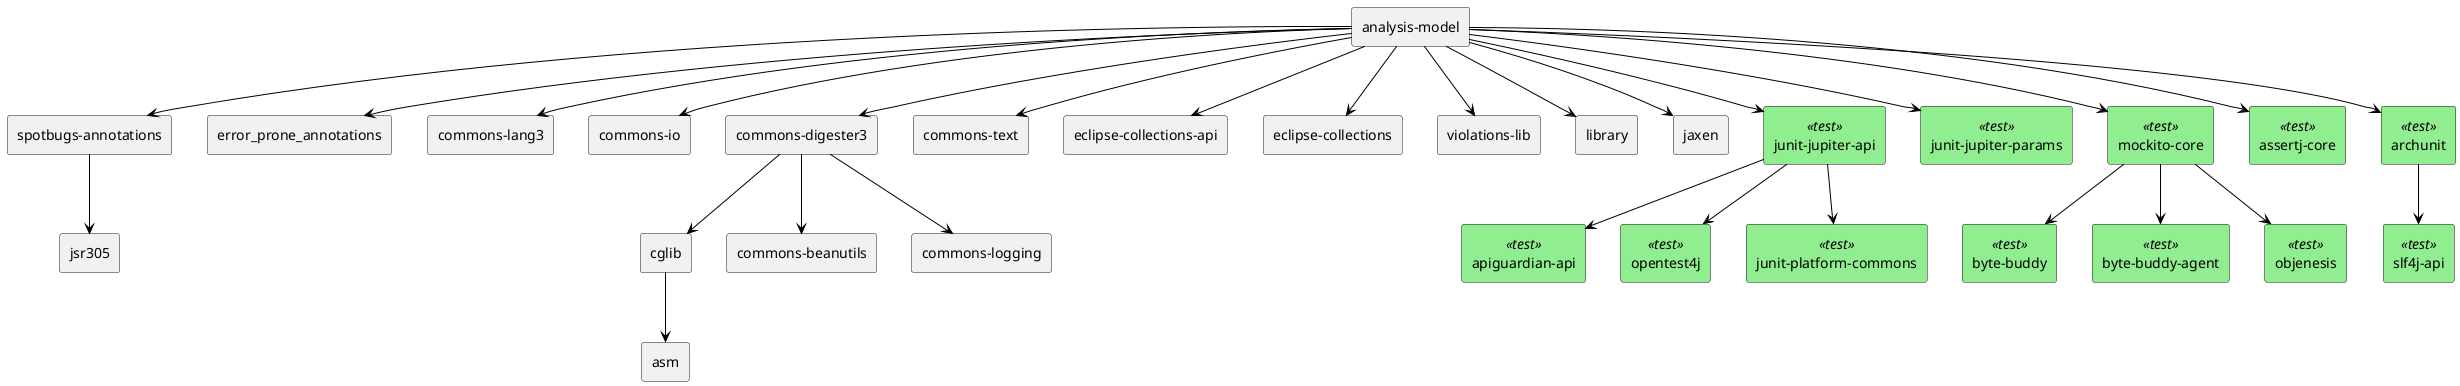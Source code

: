 @startuml
skinparam rectangle {
  BackgroundColor<<test>> lightGreen
  BackgroundColor<<runtime>> lightBlue
  BackgroundColor<<provided>> lightGray
}
rectangle "spotbugs-annotations" as com_github_spotbugs_spotbugs_annotations_jar
rectangle "jsr305" as com_google_code_findbugs_jsr305_jar
rectangle "analysis-model" as edu_hm_hafner_analysis_model_jar
rectangle "error_prone_annotations" as com_google_errorprone_error_prone_annotations_jar
rectangle "commons-lang3" as org_apache_commons_commons_lang3_jar
rectangle "commons-io" as commons_io_commons_io_jar
rectangle "cglib" as cglib_cglib_jar
rectangle "asm" as asm_asm_jar
rectangle "commons-digester3" as org_apache_commons_commons_digester3_jar
rectangle "commons-beanutils" as commons_beanutils_commons_beanutils_jar
rectangle "commons-logging" as commons_logging_commons_logging_jar
rectangle "commons-text" as org_apache_commons_commons_text_jar
rectangle "eclipse-collections-api" as org_eclipse_collections_eclipse_collections_api_jar
rectangle "eclipse-collections" as org_eclipse_collections_eclipse_collections_jar
rectangle "violations-lib" as se_bjurr_violations_violations_lib_jar
rectangle "library" as org_jvnet_hudson_plugins_findbugs_library_jar
rectangle "jaxen" as jaxen_jaxen_jar
rectangle "junit-jupiter-api" as org_junit_jupiter_junit_jupiter_api_jar<<test>>
rectangle "apiguardian-api" as org_apiguardian_apiguardian_api_jar<<test>>
rectangle "opentest4j" as org_opentest4j_opentest4j_jar<<test>>
rectangle "junit-platform-commons" as org_junit_platform_junit_platform_commons_jar<<test>>
rectangle "junit-jupiter-params" as org_junit_jupiter_junit_jupiter_params_jar<<test>>
rectangle "mockito-core" as org_mockito_mockito_core_jar<<test>>
rectangle "byte-buddy" as net_bytebuddy_byte_buddy_jar<<test>>
rectangle "byte-buddy-agent" as net_bytebuddy_byte_buddy_agent_jar<<test>>
rectangle "objenesis" as org_objenesis_objenesis_jar<<test>>
rectangle "assertj-core" as org_assertj_assertj_core_jar<<test>>
rectangle "archunit" as com_tngtech_archunit_archunit_jar<<test>>
rectangle "slf4j-api" as org_slf4j_slf4j_api_jar<<test>>
com_github_spotbugs_spotbugs_annotations_jar -[#000000]-> com_google_code_findbugs_jsr305_jar
edu_hm_hafner_analysis_model_jar -[#000000]-> com_github_spotbugs_spotbugs_annotations_jar
edu_hm_hafner_analysis_model_jar -[#000000]-> com_google_errorprone_error_prone_annotations_jar
edu_hm_hafner_analysis_model_jar -[#000000]-> org_apache_commons_commons_lang3_jar
edu_hm_hafner_analysis_model_jar -[#000000]-> commons_io_commons_io_jar
cglib_cglib_jar -[#000000]-> asm_asm_jar
org_apache_commons_commons_digester3_jar -[#000000]-> cglib_cglib_jar
org_apache_commons_commons_digester3_jar -[#000000]-> commons_beanutils_commons_beanutils_jar
org_apache_commons_commons_digester3_jar -[#000000]-> commons_logging_commons_logging_jar
edu_hm_hafner_analysis_model_jar -[#000000]-> org_apache_commons_commons_digester3_jar
edu_hm_hafner_analysis_model_jar -[#000000]-> org_apache_commons_commons_text_jar
edu_hm_hafner_analysis_model_jar -[#000000]-> org_eclipse_collections_eclipse_collections_api_jar
edu_hm_hafner_analysis_model_jar -[#000000]-> org_eclipse_collections_eclipse_collections_jar
edu_hm_hafner_analysis_model_jar -[#000000]-> se_bjurr_violations_violations_lib_jar
edu_hm_hafner_analysis_model_jar -[#000000]-> org_jvnet_hudson_plugins_findbugs_library_jar
edu_hm_hafner_analysis_model_jar -[#000000]-> jaxen_jaxen_jar
org_junit_jupiter_junit_jupiter_api_jar -[#000000]-> org_apiguardian_apiguardian_api_jar
org_junit_jupiter_junit_jupiter_api_jar -[#000000]-> org_opentest4j_opentest4j_jar
org_junit_jupiter_junit_jupiter_api_jar -[#000000]-> org_junit_platform_junit_platform_commons_jar
edu_hm_hafner_analysis_model_jar -[#000000]-> org_junit_jupiter_junit_jupiter_api_jar
edu_hm_hafner_analysis_model_jar -[#000000]-> org_junit_jupiter_junit_jupiter_params_jar
org_mockito_mockito_core_jar -[#000000]-> net_bytebuddy_byte_buddy_jar
org_mockito_mockito_core_jar -[#000000]-> net_bytebuddy_byte_buddy_agent_jar
org_mockito_mockito_core_jar -[#000000]-> org_objenesis_objenesis_jar
edu_hm_hafner_analysis_model_jar -[#000000]-> org_mockito_mockito_core_jar
edu_hm_hafner_analysis_model_jar -[#000000]-> org_assertj_assertj_core_jar
com_tngtech_archunit_archunit_jar -[#000000]-> org_slf4j_slf4j_api_jar
edu_hm_hafner_analysis_model_jar -[#000000]-> com_tngtech_archunit_archunit_jar
@enduml